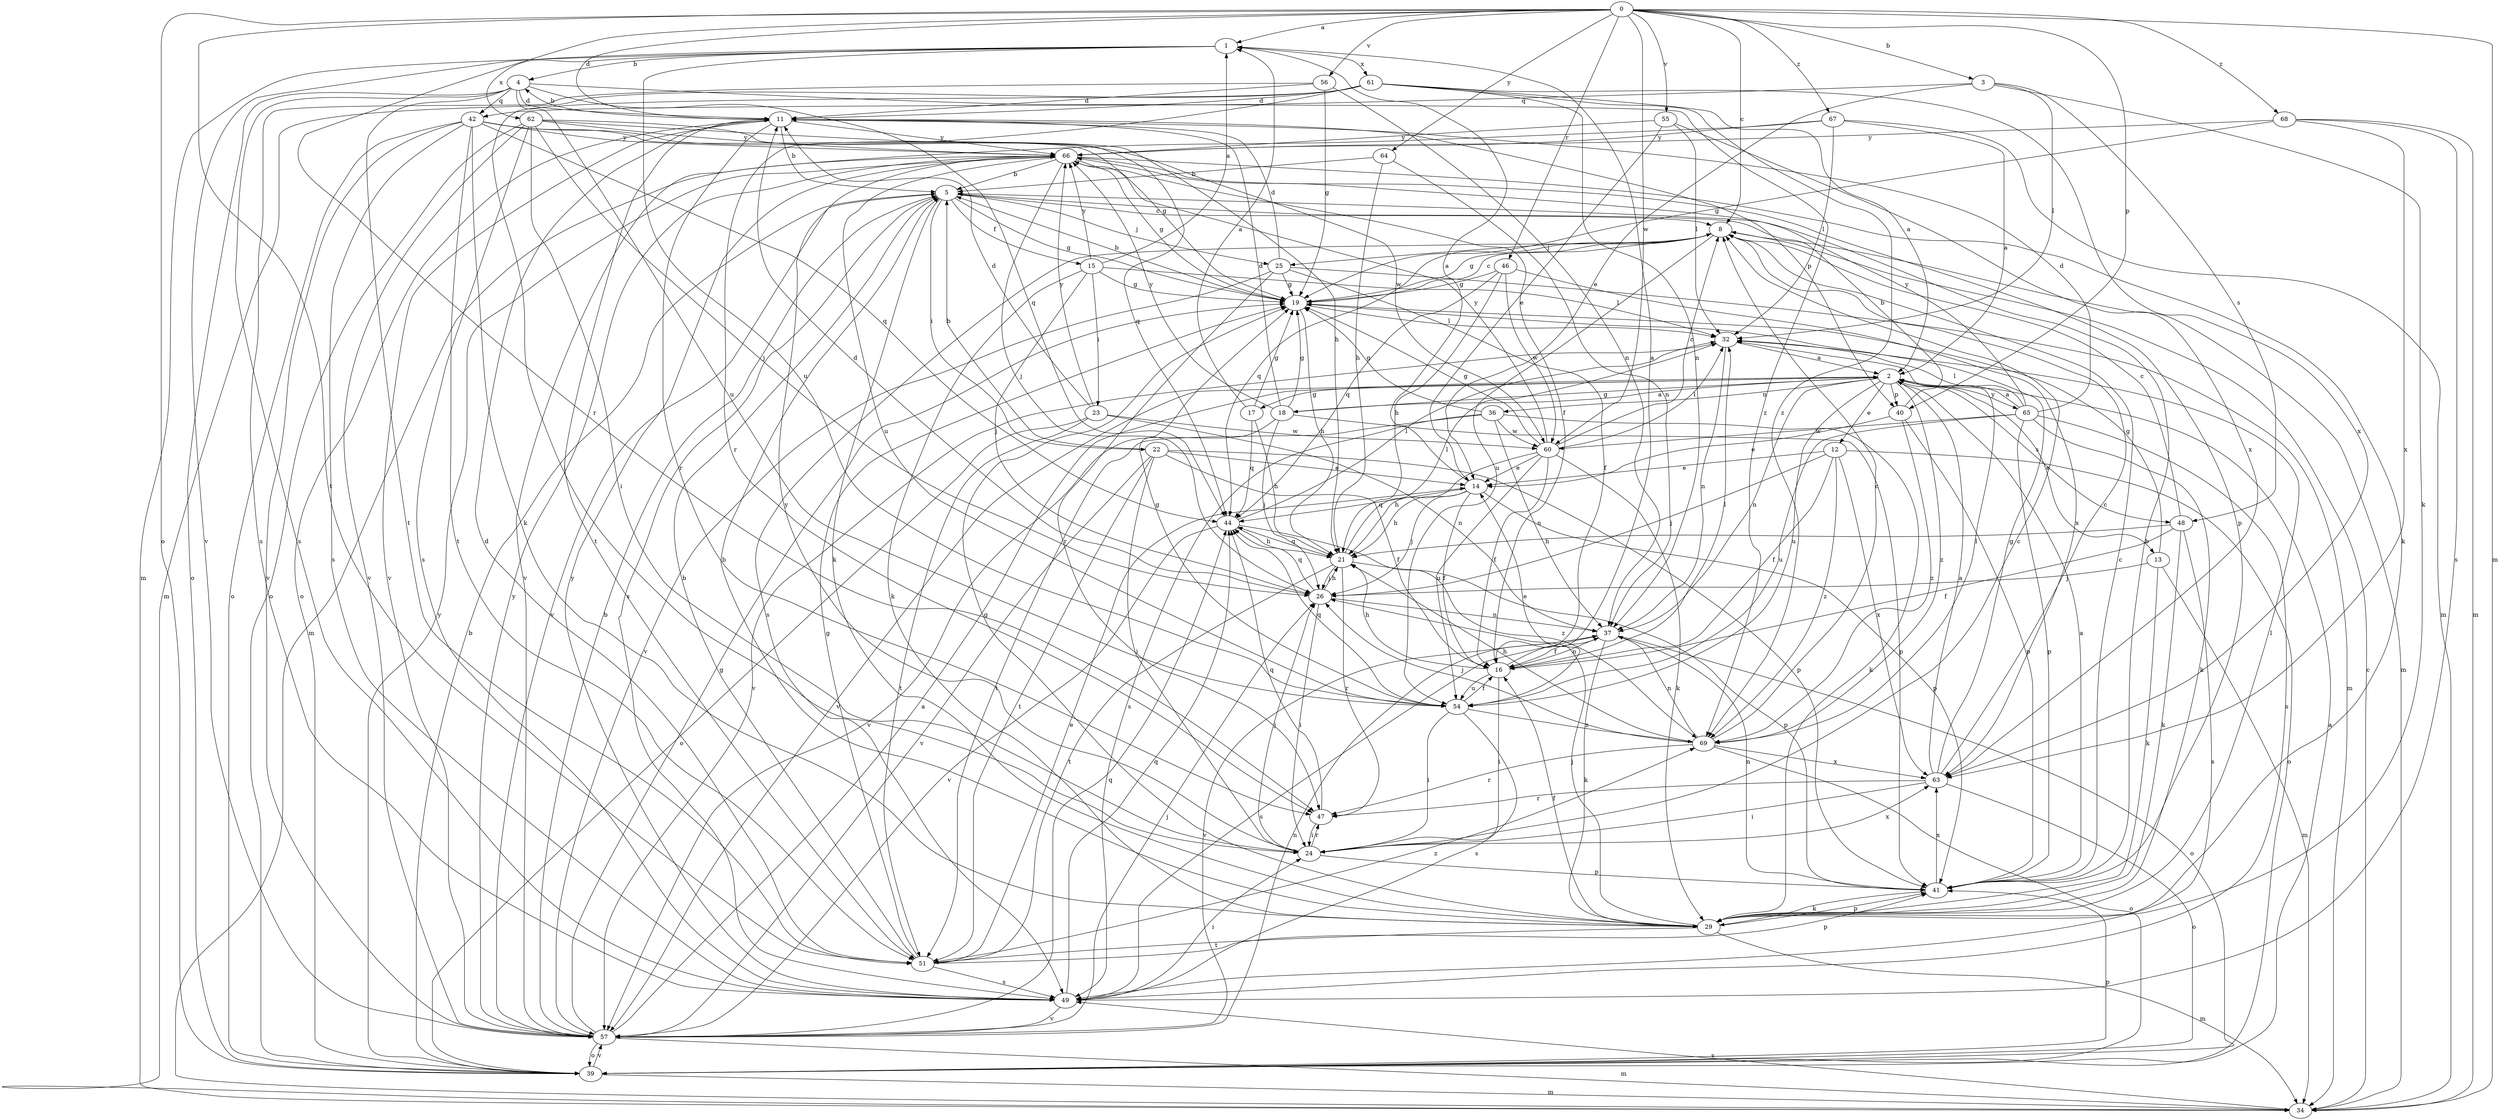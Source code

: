strict digraph  {
0;
1;
2;
3;
4;
5;
8;
11;
12;
13;
14;
15;
16;
17;
18;
19;
21;
22;
23;
24;
25;
26;
29;
32;
34;
36;
37;
39;
40;
41;
42;
44;
46;
47;
48;
49;
51;
54;
55;
56;
57;
60;
61;
62;
63;
64;
65;
66;
67;
68;
69;
0 -> 1  [label=a];
0 -> 3  [label=b];
0 -> 8  [label=c];
0 -> 11  [label=d];
0 -> 34  [label=m];
0 -> 39  [label=o];
0 -> 40  [label=p];
0 -> 46  [label=r];
0 -> 47  [label=r];
0 -> 51  [label=t];
0 -> 55  [label=v];
0 -> 56  [label=v];
0 -> 60  [label=w];
0 -> 64  [label=y];
0 -> 67  [label=z];
0 -> 68  [label=z];
1 -> 4  [label=b];
1 -> 34  [label=m];
1 -> 54  [label=u];
1 -> 57  [label=v];
1 -> 61  [label=x];
1 -> 62  [label=x];
2 -> 12  [label=e];
2 -> 13  [label=e];
2 -> 17  [label=g];
2 -> 18  [label=g];
2 -> 36  [label=n];
2 -> 37  [label=n];
2 -> 40  [label=p];
2 -> 48  [label=s];
2 -> 54  [label=u];
2 -> 57  [label=v];
2 -> 65  [label=y];
2 -> 69  [label=z];
3 -> 14  [label=e];
3 -> 29  [label=k];
3 -> 32  [label=l];
3 -> 42  [label=q];
3 -> 48  [label=s];
4 -> 11  [label=d];
4 -> 39  [label=o];
4 -> 42  [label=q];
4 -> 44  [label=q];
4 -> 49  [label=s];
4 -> 51  [label=t];
4 -> 54  [label=u];
4 -> 69  [label=z];
5 -> 8  [label=c];
5 -> 15  [label=f];
5 -> 19  [label=g];
5 -> 22  [label=i];
5 -> 25  [label=j];
5 -> 29  [label=k];
5 -> 49  [label=s];
5 -> 57  [label=v];
8 -> 19  [label=g];
8 -> 25  [label=j];
8 -> 34  [label=m];
8 -> 44  [label=q];
8 -> 49  [label=s];
8 -> 54  [label=u];
11 -> 4  [label=b];
11 -> 5  [label=b];
11 -> 39  [label=o];
11 -> 40  [label=p];
11 -> 47  [label=r];
11 -> 51  [label=t];
11 -> 57  [label=v];
11 -> 66  [label=y];
12 -> 14  [label=e];
12 -> 16  [label=f];
12 -> 26  [label=j];
12 -> 39  [label=o];
12 -> 63  [label=x];
12 -> 69  [label=z];
13 -> 19  [label=g];
13 -> 26  [label=j];
13 -> 29  [label=k];
13 -> 34  [label=m];
14 -> 1  [label=a];
14 -> 16  [label=f];
14 -> 21  [label=h];
14 -> 26  [label=j];
14 -> 41  [label=p];
14 -> 44  [label=q];
15 -> 1  [label=a];
15 -> 19  [label=g];
15 -> 23  [label=i];
15 -> 26  [label=j];
15 -> 29  [label=k];
15 -> 32  [label=l];
15 -> 66  [label=y];
16 -> 1  [label=a];
16 -> 21  [label=h];
16 -> 24  [label=i];
16 -> 32  [label=l];
16 -> 37  [label=n];
16 -> 54  [label=u];
17 -> 1  [label=a];
17 -> 19  [label=g];
17 -> 21  [label=h];
17 -> 44  [label=q];
18 -> 2  [label=a];
18 -> 11  [label=d];
18 -> 19  [label=g];
18 -> 26  [label=j];
18 -> 41  [label=p];
18 -> 57  [label=v];
18 -> 66  [label=y];
19 -> 5  [label=b];
19 -> 8  [label=c];
19 -> 21  [label=h];
19 -> 32  [label=l];
21 -> 26  [label=j];
21 -> 32  [label=l];
21 -> 41  [label=p];
21 -> 44  [label=q];
21 -> 47  [label=r];
21 -> 51  [label=t];
22 -> 5  [label=b];
22 -> 14  [label=e];
22 -> 16  [label=f];
22 -> 24  [label=i];
22 -> 41  [label=p];
22 -> 51  [label=t];
22 -> 57  [label=v];
23 -> 11  [label=d];
23 -> 37  [label=n];
23 -> 39  [label=o];
23 -> 51  [label=t];
23 -> 60  [label=w];
23 -> 66  [label=y];
24 -> 8  [label=c];
24 -> 26  [label=j];
24 -> 41  [label=p];
24 -> 47  [label=r];
24 -> 63  [label=x];
24 -> 66  [label=y];
25 -> 11  [label=d];
25 -> 16  [label=f];
25 -> 19  [label=g];
25 -> 34  [label=m];
25 -> 47  [label=r];
25 -> 57  [label=v];
26 -> 11  [label=d];
26 -> 21  [label=h];
26 -> 24  [label=i];
26 -> 37  [label=n];
26 -> 44  [label=q];
29 -> 5  [label=b];
29 -> 16  [label=f];
29 -> 19  [label=g];
29 -> 26  [label=j];
29 -> 32  [label=l];
29 -> 34  [label=m];
29 -> 41  [label=p];
29 -> 51  [label=t];
32 -> 2  [label=a];
32 -> 37  [label=n];
32 -> 57  [label=v];
34 -> 8  [label=c];
34 -> 49  [label=s];
36 -> 19  [label=g];
36 -> 29  [label=k];
36 -> 37  [label=n];
36 -> 49  [label=s];
36 -> 51  [label=t];
36 -> 60  [label=w];
37 -> 16  [label=f];
37 -> 29  [label=k];
37 -> 39  [label=o];
37 -> 49  [label=s];
37 -> 57  [label=v];
39 -> 2  [label=a];
39 -> 5  [label=b];
39 -> 34  [label=m];
39 -> 41  [label=p];
39 -> 57  [label=v];
39 -> 66  [label=y];
40 -> 5  [label=b];
40 -> 14  [label=e];
40 -> 41  [label=p];
40 -> 69  [label=z];
41 -> 2  [label=a];
41 -> 5  [label=b];
41 -> 8  [label=c];
41 -> 29  [label=k];
41 -> 37  [label=n];
41 -> 63  [label=x];
42 -> 19  [label=g];
42 -> 29  [label=k];
42 -> 39  [label=o];
42 -> 44  [label=q];
42 -> 49  [label=s];
42 -> 51  [label=t];
42 -> 57  [label=v];
42 -> 60  [label=w];
42 -> 66  [label=y];
44 -> 21  [label=h];
44 -> 32  [label=l];
44 -> 57  [label=v];
44 -> 69  [label=z];
46 -> 19  [label=g];
46 -> 21  [label=h];
46 -> 44  [label=q];
46 -> 60  [label=w];
46 -> 63  [label=x];
47 -> 24  [label=i];
47 -> 44  [label=q];
48 -> 8  [label=c];
48 -> 16  [label=f];
48 -> 21  [label=h];
48 -> 29  [label=k];
48 -> 49  [label=s];
49 -> 24  [label=i];
49 -> 44  [label=q];
49 -> 57  [label=v];
49 -> 66  [label=y];
51 -> 5  [label=b];
51 -> 11  [label=d];
51 -> 14  [label=e];
51 -> 19  [label=g];
51 -> 41  [label=p];
51 -> 49  [label=s];
51 -> 69  [label=z];
54 -> 14  [label=e];
54 -> 16  [label=f];
54 -> 19  [label=g];
54 -> 24  [label=i];
54 -> 44  [label=q];
54 -> 49  [label=s];
54 -> 69  [label=z];
55 -> 14  [label=e];
55 -> 32  [label=l];
55 -> 63  [label=x];
55 -> 66  [label=y];
56 -> 11  [label=d];
56 -> 19  [label=g];
56 -> 37  [label=n];
56 -> 49  [label=s];
57 -> 2  [label=a];
57 -> 5  [label=b];
57 -> 19  [label=g];
57 -> 26  [label=j];
57 -> 34  [label=m];
57 -> 37  [label=n];
57 -> 39  [label=o];
57 -> 44  [label=q];
57 -> 66  [label=y];
60 -> 8  [label=c];
60 -> 14  [label=e];
60 -> 16  [label=f];
60 -> 19  [label=g];
60 -> 21  [label=h];
60 -> 29  [label=k];
60 -> 32  [label=l];
60 -> 54  [label=u];
60 -> 66  [label=y];
61 -> 2  [label=a];
61 -> 11  [label=d];
61 -> 24  [label=i];
61 -> 34  [label=m];
61 -> 37  [label=n];
61 -> 47  [label=r];
61 -> 63  [label=x];
61 -> 69  [label=z];
62 -> 21  [label=h];
62 -> 24  [label=i];
62 -> 26  [label=j];
62 -> 39  [label=o];
62 -> 44  [label=q];
62 -> 49  [label=s];
62 -> 57  [label=v];
62 -> 66  [label=y];
63 -> 2  [label=a];
63 -> 8  [label=c];
63 -> 19  [label=g];
63 -> 24  [label=i];
63 -> 39  [label=o];
63 -> 47  [label=r];
64 -> 5  [label=b];
64 -> 21  [label=h];
64 -> 37  [label=n];
65 -> 2  [label=a];
65 -> 11  [label=d];
65 -> 29  [label=k];
65 -> 32  [label=l];
65 -> 41  [label=p];
65 -> 49  [label=s];
65 -> 54  [label=u];
65 -> 60  [label=w];
65 -> 66  [label=y];
66 -> 5  [label=b];
66 -> 16  [label=f];
66 -> 19  [label=g];
66 -> 26  [label=j];
66 -> 29  [label=k];
66 -> 34  [label=m];
66 -> 41  [label=p];
66 -> 54  [label=u];
67 -> 2  [label=a];
67 -> 32  [label=l];
67 -> 34  [label=m];
67 -> 57  [label=v];
67 -> 66  [label=y];
68 -> 19  [label=g];
68 -> 34  [label=m];
68 -> 49  [label=s];
68 -> 63  [label=x];
68 -> 66  [label=y];
69 -> 8  [label=c];
69 -> 21  [label=h];
69 -> 26  [label=j];
69 -> 32  [label=l];
69 -> 37  [label=n];
69 -> 39  [label=o];
69 -> 47  [label=r];
69 -> 63  [label=x];
}
